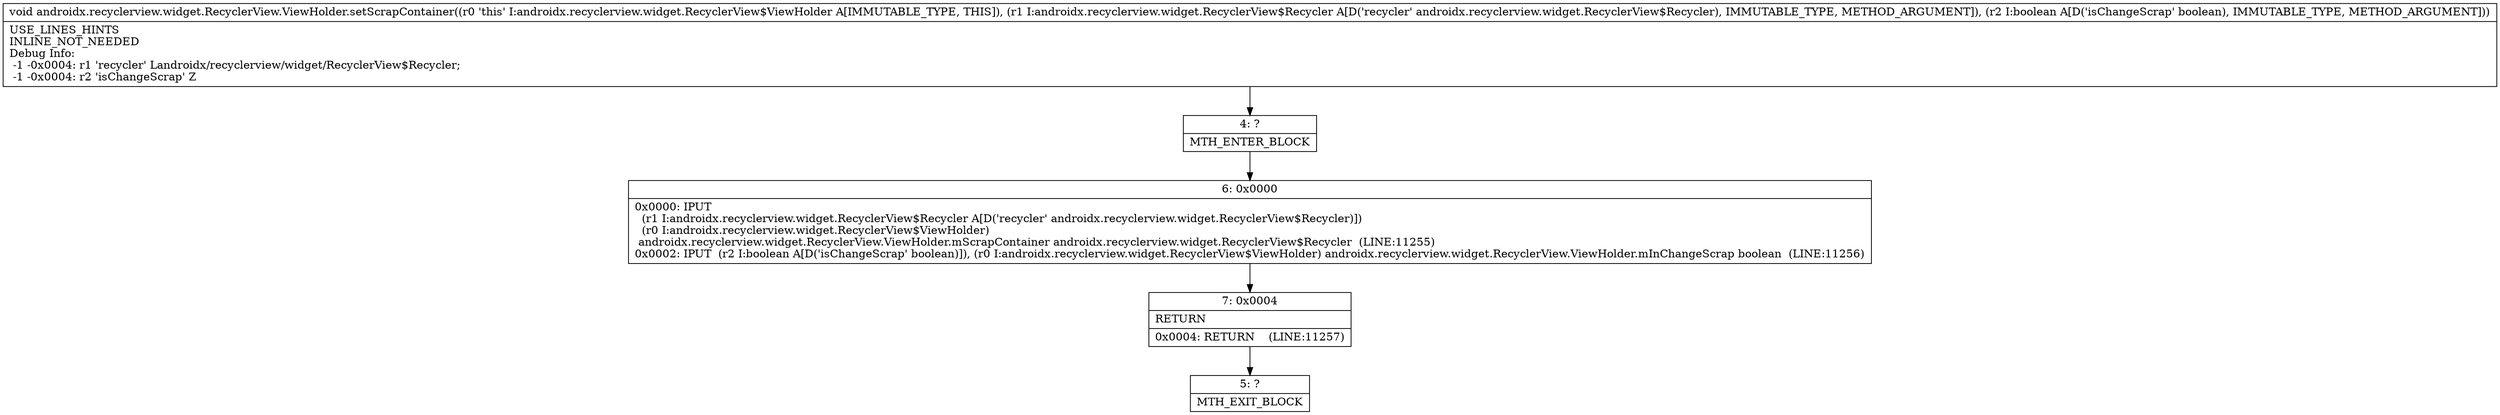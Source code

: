 digraph "CFG forandroidx.recyclerview.widget.RecyclerView.ViewHolder.setScrapContainer(Landroidx\/recyclerview\/widget\/RecyclerView$Recycler;Z)V" {
Node_4 [shape=record,label="{4\:\ ?|MTH_ENTER_BLOCK\l}"];
Node_6 [shape=record,label="{6\:\ 0x0000|0x0000: IPUT  \l  (r1 I:androidx.recyclerview.widget.RecyclerView$Recycler A[D('recycler' androidx.recyclerview.widget.RecyclerView$Recycler)])\l  (r0 I:androidx.recyclerview.widget.RecyclerView$ViewHolder)\l androidx.recyclerview.widget.RecyclerView.ViewHolder.mScrapContainer androidx.recyclerview.widget.RecyclerView$Recycler  (LINE:11255)\l0x0002: IPUT  (r2 I:boolean A[D('isChangeScrap' boolean)]), (r0 I:androidx.recyclerview.widget.RecyclerView$ViewHolder) androidx.recyclerview.widget.RecyclerView.ViewHolder.mInChangeScrap boolean  (LINE:11256)\l}"];
Node_7 [shape=record,label="{7\:\ 0x0004|RETURN\l|0x0004: RETURN    (LINE:11257)\l}"];
Node_5 [shape=record,label="{5\:\ ?|MTH_EXIT_BLOCK\l}"];
MethodNode[shape=record,label="{void androidx.recyclerview.widget.RecyclerView.ViewHolder.setScrapContainer((r0 'this' I:androidx.recyclerview.widget.RecyclerView$ViewHolder A[IMMUTABLE_TYPE, THIS]), (r1 I:androidx.recyclerview.widget.RecyclerView$Recycler A[D('recycler' androidx.recyclerview.widget.RecyclerView$Recycler), IMMUTABLE_TYPE, METHOD_ARGUMENT]), (r2 I:boolean A[D('isChangeScrap' boolean), IMMUTABLE_TYPE, METHOD_ARGUMENT]))  | USE_LINES_HINTS\lINLINE_NOT_NEEDED\lDebug Info:\l  \-1 \-0x0004: r1 'recycler' Landroidx\/recyclerview\/widget\/RecyclerView$Recycler;\l  \-1 \-0x0004: r2 'isChangeScrap' Z\l}"];
MethodNode -> Node_4;Node_4 -> Node_6;
Node_6 -> Node_7;
Node_7 -> Node_5;
}

